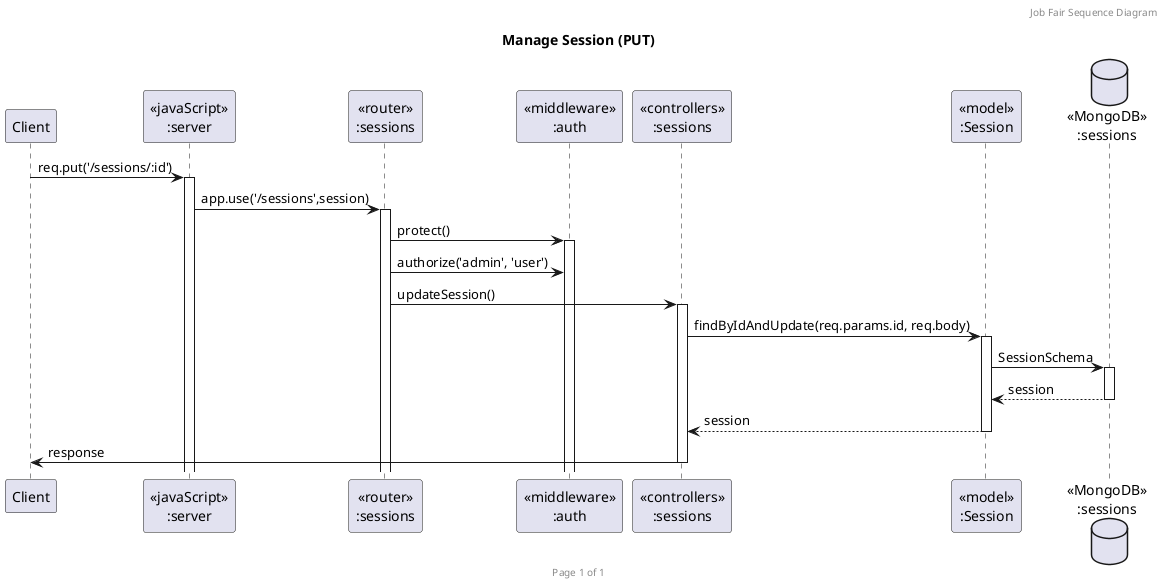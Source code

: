 @startuml Manage Session (PUT)

header Job Fair Sequence Diagram
footer Page %page% of %lastpage%
title "Manage Session (PUT)"

participant "Client" as client
participant "<<javaScript>>\n:server" as server
participant "<<router>>\n:sessions" as routerSession
participant "<<middleware>>\n:auth" as authMiddleware
participant "<<controllers>>\n:sessions" as controllersSession
participant "<<model>>\n:Session" as modelSession
database "<<MongoDB>>\n:sessions" as SessionDatabase

client->server ++:req.put('/sessions/:id')
server->routerSession ++:app.use('/sessions',session)
routerSession -> authMiddleware ++:protect()
routerSession -> authMiddleware :authorize('admin', 'user')
routerSession -> controllersSession ++:updateSession()
controllersSession->modelSession ++:findByIdAndUpdate(req.params.id, req.body)
modelSession ->SessionDatabase ++: SessionSchema
SessionDatabase --> modelSession --: session
controllersSession <-- modelSession --:session
controllersSession->client --:response

@enduml
